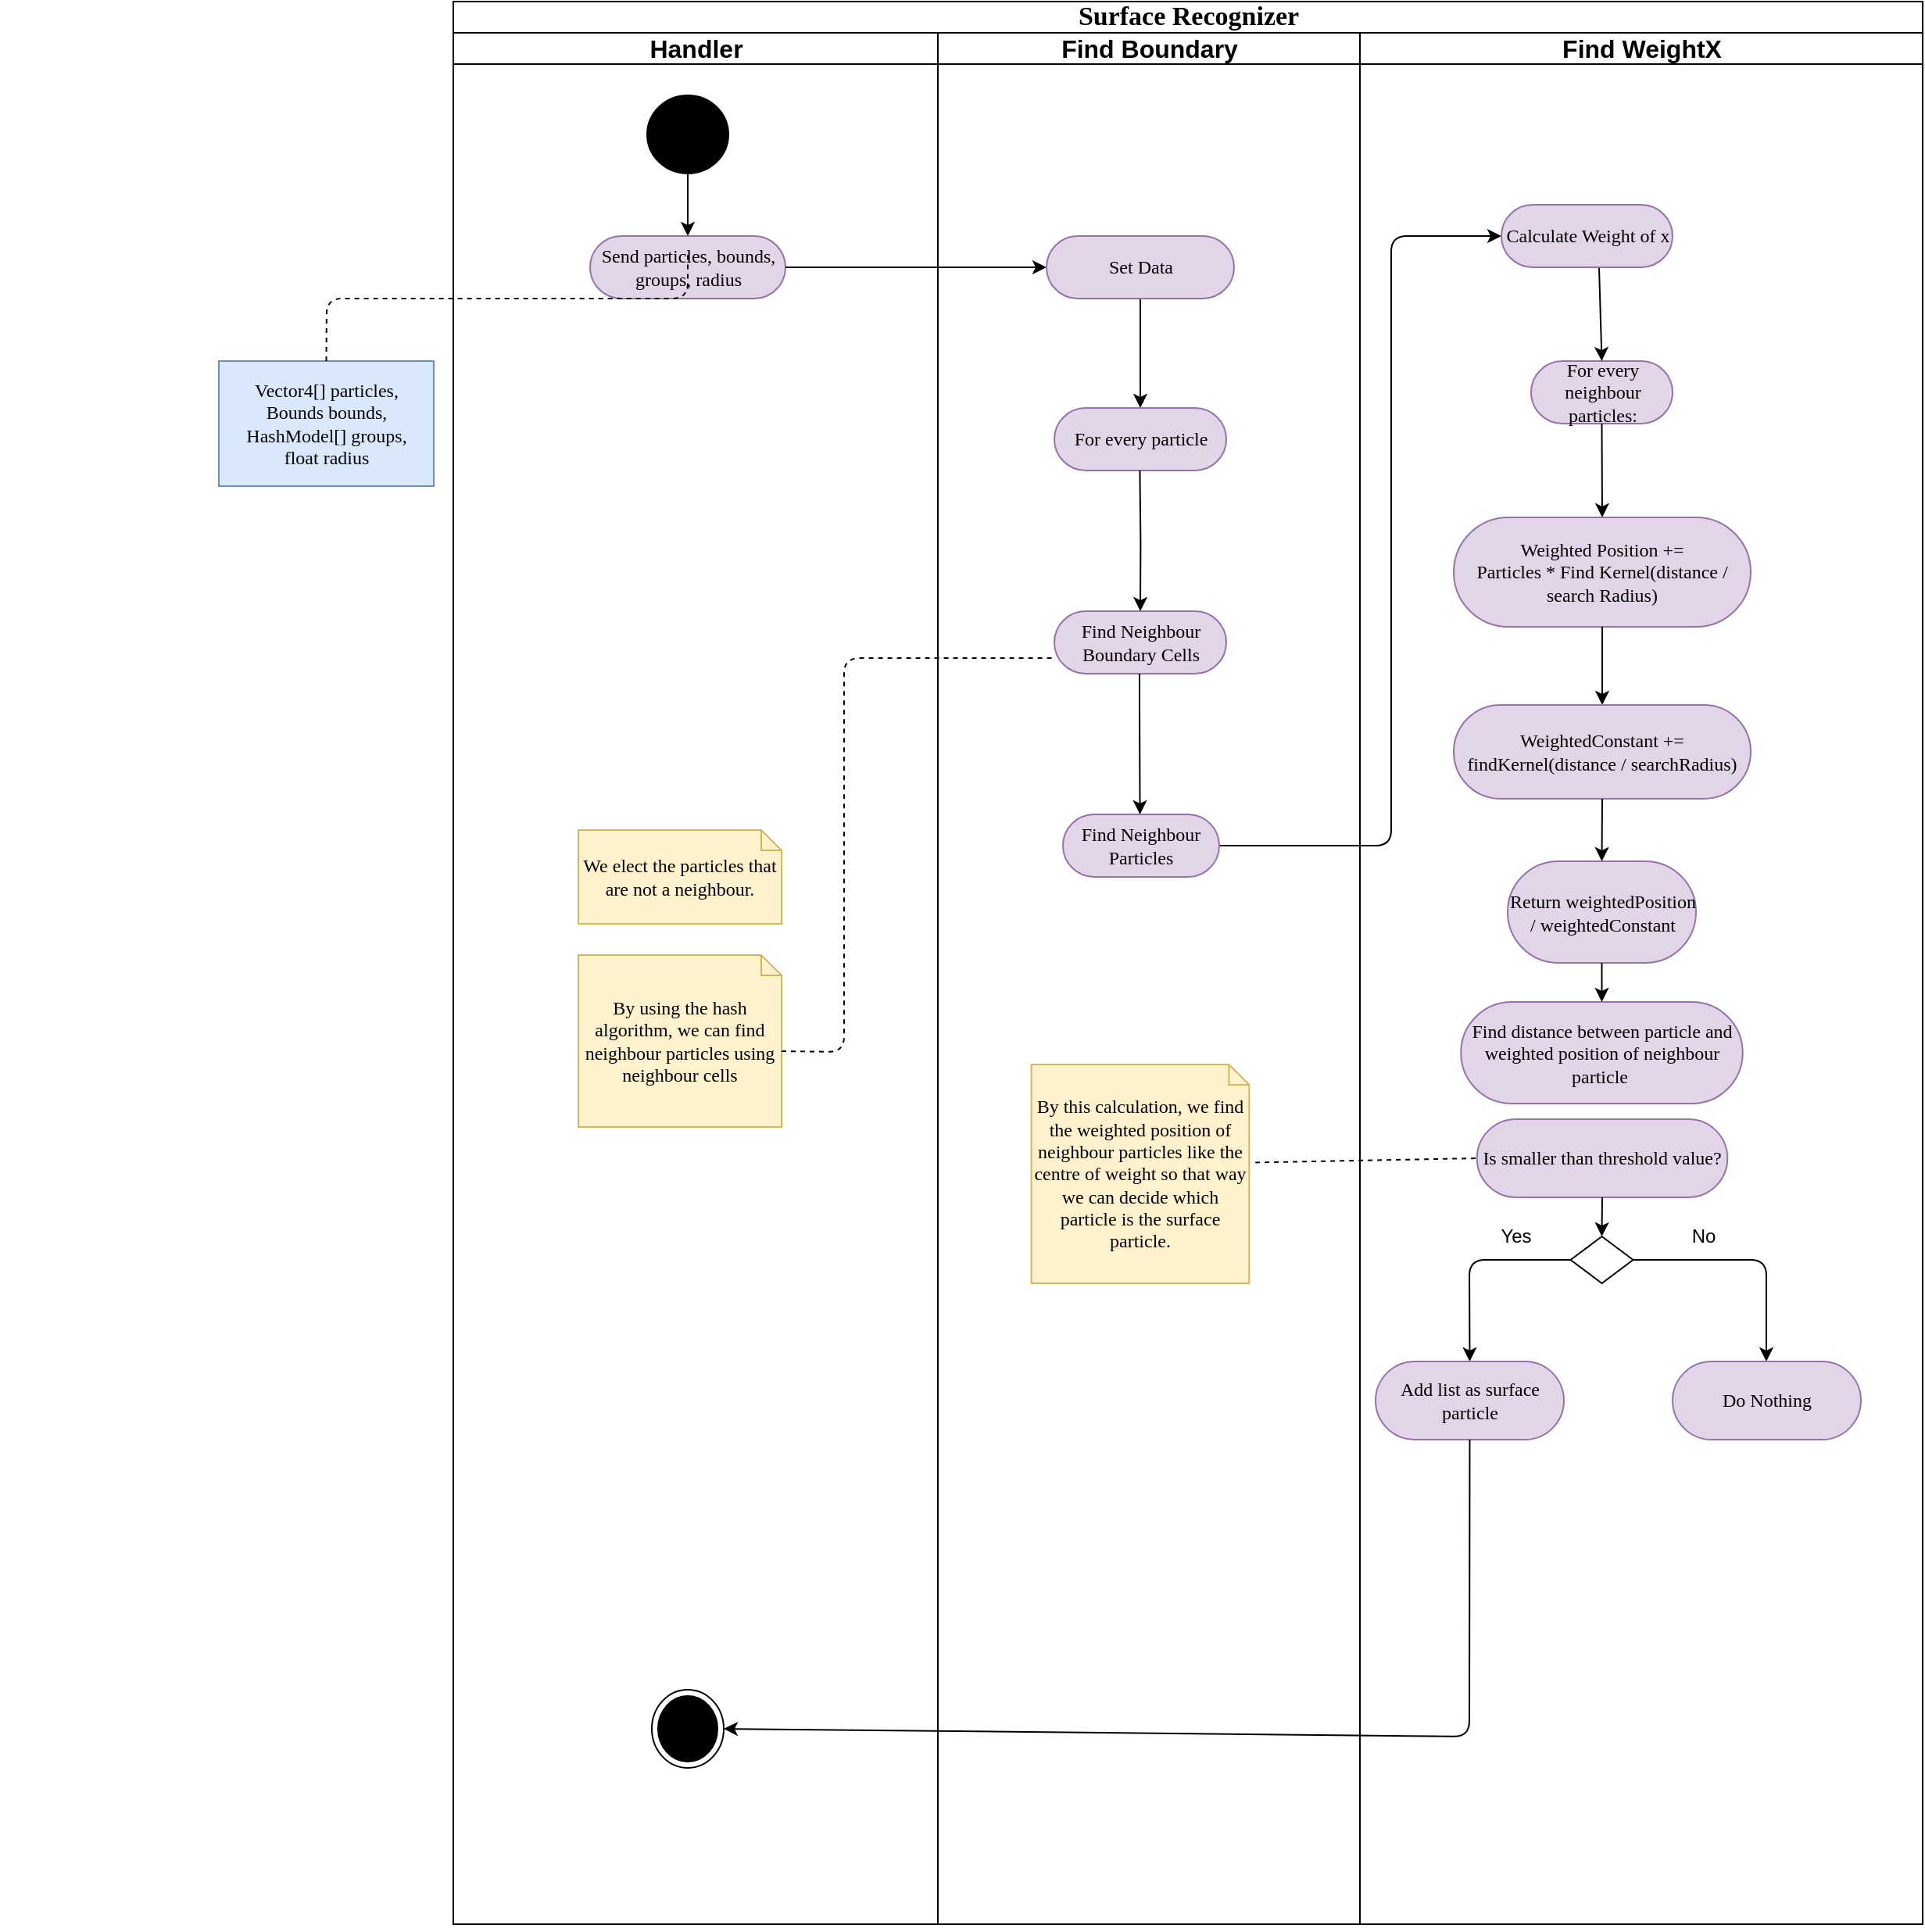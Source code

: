 <mxfile version="12.8.4" type="device"><diagram name="Page-1" id="0783ab3e-0a74-02c8-0abd-f7b4e66b4bec"><mxGraphModel dx="1871" dy="1556" grid="1" gridSize="10" guides="1" tooltips="1" connect="1" arrows="1" fold="1" page="1" pageScale="1" pageWidth="850" pageHeight="1100" background="#ffffff" math="0" shadow="0"><root><mxCell id="0"/><mxCell id="1" parent="0"/><mxCell id="iyxIDx-SKi2XZ2hmheYC-2" value="&lt;font style=&quot;font-size: 17px&quot;&gt;Surface Recognizer&lt;/font&gt;" style="swimlane;html=1;childLayout=stackLayout;startSize=20;rounded=0;shadow=0;comic=0;labelBackgroundColor=none;strokeWidth=1;fontFamily=Verdana;fontSize=12;align=center;" parent="1" vertex="1"><mxGeometry x="-480" y="-190" width="940" height="1230" as="geometry"><mxRectangle x="40" y="20" width="60" height="20" as="alternateBounds"/></mxGeometry></mxCell><mxCell id="iyxIDx-SKi2XZ2hmheYC-3" value="&lt;font style=&quot;font-size: 16px&quot;&gt;Handler&lt;/font&gt;" style="swimlane;html=1;startSize=20;" parent="iyxIDx-SKi2XZ2hmheYC-2" vertex="1"><mxGeometry y="20" width="310" height="1210" as="geometry"/></mxCell><mxCell id="iyxIDx-SKi2XZ2hmheYC-128" value="" style="ellipse;whiteSpace=wrap;html=1;rounded=0;shadow=0;comic=0;labelBackgroundColor=none;strokeWidth=1;fillColor=#000000;fontFamily=Verdana;fontSize=12;align=center;" parent="iyxIDx-SKi2XZ2hmheYC-3" vertex="1"><mxGeometry x="124" y="40" width="52" height="50" as="geometry"/></mxCell><mxCell id="iyxIDx-SKi2XZ2hmheYC-133" value="Send particles, bounds, groups, radius" style="rounded=1;whiteSpace=wrap;html=1;shadow=0;comic=0;labelBackgroundColor=none;strokeWidth=1;fontFamily=Verdana;fontSize=12;align=center;arcSize=50;fillColor=#e1d5e7;strokeColor=#9673a6;" parent="iyxIDx-SKi2XZ2hmheYC-3" vertex="1"><mxGeometry x="87.5" y="130" width="125" height="40" as="geometry"/></mxCell><mxCell id="9pK3nnr7afZYVy23vYZ--10" value="" style="endArrow=classic;html=1;entryX=0.5;entryY=0;entryDx=0;entryDy=0;exitX=0.5;exitY=1;exitDx=0;exitDy=0;" parent="iyxIDx-SKi2XZ2hmheYC-3" source="iyxIDx-SKi2XZ2hmheYC-128" target="iyxIDx-SKi2XZ2hmheYC-133" edge="1"><mxGeometry width="50" height="50" relative="1" as="geometry"><mxPoint x="30" y="340" as="sourcePoint"/><mxPoint x="80" y="290" as="targetPoint"/></mxGeometry></mxCell><mxCell id="iyxIDx-SKi2XZ2hmheYC-134" value="We elect the particles that are not a neighbour." style="shape=note;whiteSpace=wrap;html=1;rounded=0;shadow=0;comic=0;labelBackgroundColor=none;strokeWidth=1;fontFamily=Verdana;fontSize=12;align=center;size=13;fillColor=#fff2cc;strokeColor=#d6b656;" parent="iyxIDx-SKi2XZ2hmheYC-3" vertex="1"><mxGeometry x="80" y="510" width="130" height="60" as="geometry"/></mxCell><mxCell id="tzsMjS1SY7v5C1gxbMhs-5" value="" style="ellipse;html=1;shape=endState;fillColor=#000000;strokeColor=#000000;" parent="iyxIDx-SKi2XZ2hmheYC-3" vertex="1"><mxGeometry x="127" y="1060" width="46" height="50" as="geometry"/></mxCell><mxCell id="VRHiuxaBHReTX8GflnJD-38" value="By using the hash algorithm, we can find neighbour particles using neighbour cells" style="shape=note;whiteSpace=wrap;html=1;rounded=0;shadow=0;comic=0;labelBackgroundColor=none;strokeWidth=1;fontFamily=Verdana;fontSize=12;align=center;size=13;fillColor=#fff2cc;strokeColor=#d6b656;" parent="iyxIDx-SKi2XZ2hmheYC-3" vertex="1"><mxGeometry x="80" y="590" width="130" height="110" as="geometry"/></mxCell><mxCell id="9pK3nnr7afZYVy23vYZ--1" value="" style="endArrow=classic;html=1;exitX=1;exitY=0.5;exitDx=0;exitDy=0;entryX=0;entryY=0.5;entryDx=0;entryDy=0;" parent="iyxIDx-SKi2XZ2hmheYC-2" source="iyxIDx-SKi2XZ2hmheYC-133" target="hLqBAORqYOncBG05D6mu-1" edge="1"><mxGeometry width="50" height="50" relative="1" as="geometry"><mxPoint x="130" y="250" as="sourcePoint"/><mxPoint x="480" y="170" as="targetPoint"/></mxGeometry></mxCell><mxCell id="9pK3nnr7afZYVy23vYZ--15" value="" style="endArrow=classic;html=1;exitX=1;exitY=0.5;exitDx=0;exitDy=0;entryX=0;entryY=0.5;entryDx=0;entryDy=0;" parent="iyxIDx-SKi2XZ2hmheYC-2" source="tzsMjS1SY7v5C1gxbMhs-1" target="tzsMjS1SY7v5C1gxbMhs-2" edge="1"><mxGeometry width="50" height="50" relative="1" as="geometry"><mxPoint x="436" y="470" as="sourcePoint"/><mxPoint x="446" y="440" as="targetPoint"/><Array as="points"><mxPoint x="600" y="540"/><mxPoint x="600" y="150"/></Array></mxGeometry></mxCell><mxCell id="iyxIDx-SKi2XZ2hmheYC-12" value="&lt;font style=&quot;font-size: 16px&quot;&gt;Find Boundary&lt;/font&gt;" style="swimlane;html=1;startSize=20;" parent="iyxIDx-SKi2XZ2hmheYC-2" vertex="1"><mxGeometry x="310" y="20" width="270" height="1210" as="geometry"/></mxCell><mxCell id="iyxIDx-SKi2XZ2hmheYC-132" value="Find Neighbour Boundary Cells" style="rounded=1;whiteSpace=wrap;html=1;shadow=0;comic=0;labelBackgroundColor=none;strokeWidth=1;fontFamily=Verdana;fontSize=12;align=center;arcSize=50;fillColor=#e1d5e7;strokeColor=#9673a6;" parent="iyxIDx-SKi2XZ2hmheYC-12" vertex="1"><mxGeometry x="74.5" y="370" width="110" height="40" as="geometry"/></mxCell><mxCell id="tzsMjS1SY7v5C1gxbMhs-1" value="Find Neighbour Particles" style="rounded=1;whiteSpace=wrap;html=1;shadow=0;comic=0;labelBackgroundColor=none;strokeWidth=1;fontFamily=Verdana;fontSize=12;align=center;arcSize=50;fillColor=#e1d5e7;strokeColor=#9673a6;" parent="iyxIDx-SKi2XZ2hmheYC-12" vertex="1"><mxGeometry x="80" y="500" width="100" height="40" as="geometry"/></mxCell><mxCell id="VRHiuxaBHReTX8GflnJD-18" value="" style="edgeStyle=orthogonalEdgeStyle;rounded=0;orthogonalLoop=1;jettySize=auto;html=1;" parent="iyxIDx-SKi2XZ2hmheYC-12" source="hLqBAORqYOncBG05D6mu-1" target="VRHiuxaBHReTX8GflnJD-17" edge="1"><mxGeometry relative="1" as="geometry"/></mxCell><mxCell id="hLqBAORqYOncBG05D6mu-1" value="Set Data" style="rounded=1;whiteSpace=wrap;html=1;shadow=0;comic=0;labelBackgroundColor=none;strokeWidth=1;fontFamily=Verdana;fontSize=12;align=center;arcSize=50;fillColor=#e1d5e7;strokeColor=#9673a6;" parent="iyxIDx-SKi2XZ2hmheYC-12" vertex="1"><mxGeometry x="69.5" y="130" width="120" height="40" as="geometry"/></mxCell><mxCell id="VRHiuxaBHReTX8GflnJD-17" value="For every particle" style="rounded=1;whiteSpace=wrap;html=1;shadow=0;comic=0;labelBackgroundColor=none;strokeWidth=1;fontFamily=Verdana;fontSize=12;align=center;arcSize=50;fillColor=#e1d5e7;strokeColor=#9673a6;" parent="iyxIDx-SKi2XZ2hmheYC-12" vertex="1"><mxGeometry x="74.5" y="240" width="110" height="40" as="geometry"/></mxCell><mxCell id="VRHiuxaBHReTX8GflnJD-25" value="" style="edgeStyle=orthogonalEdgeStyle;rounded=0;orthogonalLoop=1;jettySize=auto;html=1;entryX=0.5;entryY=0;entryDx=0;entryDy=0;" parent="iyxIDx-SKi2XZ2hmheYC-12" target="iyxIDx-SKi2XZ2hmheYC-132" edge="1"><mxGeometry relative="1" as="geometry"><mxPoint x="129.21" y="280" as="sourcePoint"/><mxPoint x="129.21" y="350" as="targetPoint"/></mxGeometry></mxCell><mxCell id="VRHiuxaBHReTX8GflnJD-29" value="" style="edgeStyle=orthogonalEdgeStyle;rounded=0;orthogonalLoop=1;jettySize=auto;html=1;entryX=0.5;entryY=0;entryDx=0;entryDy=0;" parent="iyxIDx-SKi2XZ2hmheYC-12" edge="1"><mxGeometry relative="1" as="geometry"><mxPoint x="129.0" y="410" as="sourcePoint"/><mxPoint x="129.29" y="500" as="targetPoint"/><Array as="points"><mxPoint x="129" y="430"/><mxPoint x="129" y="430"/></Array></mxGeometry></mxCell><mxCell id="VRHiuxaBHReTX8GflnJD-36" value="By this calculation, we find the weighted position of neighbour particles like the centre of weight so that way we can decide which particle is the surface particle." style="shape=note;whiteSpace=wrap;html=1;rounded=0;shadow=0;comic=0;labelBackgroundColor=none;strokeWidth=1;fontFamily=Verdana;fontSize=12;align=center;size=13;fillColor=#fff2cc;strokeColor=#d6b656;" parent="iyxIDx-SKi2XZ2hmheYC-12" vertex="1"><mxGeometry x="59.81" y="660" width="139.37" height="140" as="geometry"/></mxCell><mxCell id="iyxIDx-SKi2XZ2hmheYC-28" value="&lt;font style=&quot;font-size: 16px&quot;&gt;Find WeightX&lt;/font&gt;" style="swimlane;html=1;startSize=20;" parent="iyxIDx-SKi2XZ2hmheYC-2" vertex="1"><mxGeometry x="580" y="20" width="360" height="1210" as="geometry"/></mxCell><mxCell id="iyxIDx-SKi2XZ2hmheYC-149" value="For every neighbour particles:" style="rounded=1;whiteSpace=wrap;html=1;shadow=0;comic=0;labelBackgroundColor=none;strokeWidth=1;fontFamily=Verdana;fontSize=12;align=center;arcSize=50;fillColor=#e1d5e7;strokeColor=#9673a6;" parent="iyxIDx-SKi2XZ2hmheYC-28" vertex="1"><mxGeometry x="109.5" y="210" width="90.5" height="40" as="geometry"/></mxCell><mxCell id="iyxIDx-SKi2XZ2hmheYC-150" value="Weighted Position +=&lt;br&gt;Particles * Find Kernel(distance / search Radius)" style="rounded=1;whiteSpace=wrap;html=1;shadow=0;comic=0;labelBackgroundColor=none;strokeWidth=1;fontFamily=Verdana;fontSize=12;align=center;arcSize=50;fillColor=#e1d5e7;strokeColor=#9673a6;" parent="iyxIDx-SKi2XZ2hmheYC-28" vertex="1"><mxGeometry x="60" y="310" width="190" height="70" as="geometry"/></mxCell><mxCell id="9pK3nnr7afZYVy23vYZ--16" value="" style="endArrow=classic;html=1;exitX=0.5;exitY=1;exitDx=0;exitDy=0;entryX=0.5;entryY=0;entryDx=0;entryDy=0;" parent="iyxIDx-SKi2XZ2hmheYC-28" target="iyxIDx-SKi2XZ2hmheYC-149" edge="1"><mxGeometry width="50" height="50" relative="1" as="geometry"><mxPoint x="153" y="150" as="sourcePoint"/><mxPoint x="152.538" y="198.42" as="targetPoint"/></mxGeometry></mxCell><mxCell id="9pK3nnr7afZYVy23vYZ--22" value="" style="endArrow=classic;html=1;exitX=0.5;exitY=1;exitDx=0;exitDy=0;entryX=0.5;entryY=0;entryDx=0;entryDy=0;" parent="iyxIDx-SKi2XZ2hmheYC-28" source="iyxIDx-SKi2XZ2hmheYC-149" target="iyxIDx-SKi2XZ2hmheYC-150" edge="1"><mxGeometry width="50" height="50" relative="1" as="geometry"><mxPoint x="140.5" y="390" as="sourcePoint"/><mxPoint x="150" y="300" as="targetPoint"/></mxGeometry></mxCell><mxCell id="9pK3nnr7afZYVy23vYZ--25" value="" style="endArrow=classic;html=1;exitX=0.5;exitY=1;exitDx=0;exitDy=0;entryX=0.5;entryY=0;entryDx=0;entryDy=0;" parent="iyxIDx-SKi2XZ2hmheYC-28" source="iyxIDx-SKi2XZ2hmheYC-150" target="hLqBAORqYOncBG05D6mu-14" edge="1"><mxGeometry width="50" height="50" relative="1" as="geometry"><mxPoint x="215.672" y="320.2" as="sourcePoint"/><mxPoint x="154" y="420" as="targetPoint"/></mxGeometry></mxCell><mxCell id="tzsMjS1SY7v5C1gxbMhs-2" value="Calculate Weight of x" style="rounded=1;whiteSpace=wrap;html=1;shadow=0;comic=0;labelBackgroundColor=none;strokeWidth=1;fontFamily=Verdana;fontSize=12;align=center;arcSize=50;fillColor=#e1d5e7;strokeColor=#9673a6;" parent="iyxIDx-SKi2XZ2hmheYC-28" vertex="1"><mxGeometry x="90.5" y="110" width="109.5" height="40" as="geometry"/></mxCell><mxCell id="hLqBAORqYOncBG05D6mu-14" value="WeightedConstant += findKernel(distance / searchRadius)" style="rounded=1;whiteSpace=wrap;html=1;shadow=0;comic=0;labelBackgroundColor=none;strokeWidth=1;fontFamily=Verdana;fontSize=12;align=center;arcSize=50;fillColor=#e1d5e7;strokeColor=#9673a6;" parent="iyxIDx-SKi2XZ2hmheYC-28" vertex="1"><mxGeometry x="60" y="430" width="190" height="60" as="geometry"/></mxCell><mxCell id="hLqBAORqYOncBG05D6mu-16" value="Return weightedPosition / weightedConstant" style="rounded=1;whiteSpace=wrap;html=1;shadow=0;comic=0;labelBackgroundColor=none;strokeWidth=1;fontFamily=Verdana;fontSize=12;align=center;arcSize=50;fillColor=#e1d5e7;strokeColor=#9673a6;" parent="iyxIDx-SKi2XZ2hmheYC-28" vertex="1"><mxGeometry x="94.5" y="530" width="120.5" height="65" as="geometry"/></mxCell><mxCell id="hLqBAORqYOncBG05D6mu-15" value="" style="endArrow=classic;html=1;exitX=0.5;exitY=1;exitDx=0;exitDy=0;entryX=0.5;entryY=0;entryDx=0;entryDy=0;" parent="iyxIDx-SKi2XZ2hmheYC-28" source="hLqBAORqYOncBG05D6mu-14" target="hLqBAORqYOncBG05D6mu-16" edge="1"><mxGeometry width="50" height="50" relative="1" as="geometry"><mxPoint x="165" y="390" as="sourcePoint"/><mxPoint x="155" y="540" as="targetPoint"/></mxGeometry></mxCell><mxCell id="VRHiuxaBHReTX8GflnJD-3" value="" style="endArrow=classic;html=1;exitX=0;exitY=0.5;exitDx=0;exitDy=0;entryX=0.5;entryY=0;entryDx=0;entryDy=0;" parent="iyxIDx-SKi2XZ2hmheYC-28" edge="1" source="0UwF8fTQWXDEpVY-0ae_-1"><mxGeometry width="50" height="50" relative="1" as="geometry"><mxPoint x="155" y="800" as="sourcePoint"/><mxPoint x="70.25" y="850" as="targetPoint"/><Array as="points"><mxPoint x="70" y="785"/></Array></mxGeometry></mxCell><mxCell id="VRHiuxaBHReTX8GflnJD-4" value="" style="endArrow=classic;html=1;exitX=1;exitY=0.5;exitDx=0;exitDy=0;" parent="iyxIDx-SKi2XZ2hmheYC-28" edge="1" source="0UwF8fTQWXDEpVY-0ae_-1"><mxGeometry width="50" height="50" relative="1" as="geometry"><mxPoint x="155" y="810" as="sourcePoint"/><mxPoint x="260" y="850" as="targetPoint"/><Array as="points"><mxPoint x="260" y="785"/></Array></mxGeometry></mxCell><mxCell id="VRHiuxaBHReTX8GflnJD-7" value="Do Nothing" style="rounded=1;whiteSpace=wrap;html=1;shadow=0;comic=0;labelBackgroundColor=none;strokeWidth=1;fontFamily=Verdana;fontSize=12;align=center;arcSize=50;fillColor=#e1d5e7;strokeColor=#9673a6;" parent="iyxIDx-SKi2XZ2hmheYC-28" vertex="1"><mxGeometry x="200" y="850" width="120.5" height="50" as="geometry"/></mxCell><mxCell id="VRHiuxaBHReTX8GflnJD-11" value="Add list as surface particle" style="rounded=1;whiteSpace=wrap;html=1;shadow=0;comic=0;labelBackgroundColor=none;strokeWidth=1;fontFamily=Verdana;fontSize=12;align=center;arcSize=50;fillColor=#e1d5e7;strokeColor=#9673a6;" parent="iyxIDx-SKi2XZ2hmheYC-28" vertex="1"><mxGeometry x="10" y="850" width="120.5" height="50" as="geometry"/></mxCell><mxCell id="VRHiuxaBHReTX8GflnJD-34" value="Find distance between particle and weighted position of neighbour particle&amp;nbsp;" style="rounded=1;whiteSpace=wrap;html=1;shadow=0;comic=0;labelBackgroundColor=none;strokeWidth=1;fontFamily=Verdana;fontSize=12;align=center;arcSize=50;fillColor=#e1d5e7;strokeColor=#9673a6;" parent="iyxIDx-SKi2XZ2hmheYC-28" vertex="1"><mxGeometry x="64.62" y="620" width="180.25" height="65" as="geometry"/></mxCell><mxCell id="VRHiuxaBHReTX8GflnJD-35" value="" style="endArrow=classic;html=1;exitX=0.5;exitY=1;exitDx=0;exitDy=0;entryX=0.5;entryY=0;entryDx=0;entryDy=0;" parent="iyxIDx-SKi2XZ2hmheYC-28" edge="1" target="VRHiuxaBHReTX8GflnJD-34" source="hLqBAORqYOncBG05D6mu-16"><mxGeometry width="50" height="50" relative="1" as="geometry"><mxPoint x="150" y="615" as="sourcePoint"/><mxPoint x="150" y="670" as="targetPoint"/></mxGeometry></mxCell><mxCell id="0UwF8fTQWXDEpVY-0ae_-1" value="" style="rhombus;whiteSpace=wrap;html=1;" vertex="1" parent="iyxIDx-SKi2XZ2hmheYC-28"><mxGeometry x="134.75" y="770" width="40" height="30" as="geometry"/></mxCell><mxCell id="0UwF8fTQWXDEpVY-0ae_-3" value="Is smaller than threshold value?" style="rounded=1;whiteSpace=wrap;html=1;shadow=0;comic=0;labelBackgroundColor=none;strokeWidth=1;fontFamily=Verdana;fontSize=12;align=center;arcSize=50;fillColor=#e1d5e7;strokeColor=#9673a6;" vertex="1" parent="iyxIDx-SKi2XZ2hmheYC-28"><mxGeometry x="74.88" y="695" width="160.25" height="50" as="geometry"/></mxCell><mxCell id="0UwF8fTQWXDEpVY-0ae_-4" value="" style="endArrow=classic;html=1;entryX=0.5;entryY=0;entryDx=0;entryDy=0;exitX=0.5;exitY=1;exitDx=0;exitDy=0;" edge="1" parent="iyxIDx-SKi2XZ2hmheYC-28" source="0UwF8fTQWXDEpVY-0ae_-3" target="0UwF8fTQWXDEpVY-0ae_-1"><mxGeometry width="50" height="50" relative="1" as="geometry"><mxPoint x="270" y="770" as="sourcePoint"/><mxPoint x="320" y="720" as="targetPoint"/></mxGeometry></mxCell><mxCell id="0UwF8fTQWXDEpVY-0ae_-5" value="Yes" style="text;html=1;strokeColor=none;fillColor=none;align=center;verticalAlign=middle;whiteSpace=wrap;rounded=0;" vertex="1" parent="iyxIDx-SKi2XZ2hmheYC-28"><mxGeometry x="80" y="760" width="40" height="20" as="geometry"/></mxCell><mxCell id="0UwF8fTQWXDEpVY-0ae_-6" value="No" style="text;html=1;strokeColor=none;fillColor=none;align=center;verticalAlign=middle;whiteSpace=wrap;rounded=0;" vertex="1" parent="iyxIDx-SKi2XZ2hmheYC-28"><mxGeometry x="200" y="760" width="40" height="20" as="geometry"/></mxCell><mxCell id="9pK3nnr7afZYVy23vYZ--26" value="" style="endArrow=classic;html=1;strokeWidth=1;exitX=0.5;exitY=1;exitDx=0;exitDy=0;entryX=1;entryY=0.5;entryDx=0;entryDy=0;" parent="iyxIDx-SKi2XZ2hmheYC-2" source="VRHiuxaBHReTX8GflnJD-11" edge="1" target="tzsMjS1SY7v5C1gxbMhs-5"><mxGeometry width="50" height="50" relative="1" as="geometry"><mxPoint x="660" y="1035" as="sourcePoint"/><mxPoint x="150" y="1080" as="targetPoint"/><Array as="points"><mxPoint x="650" y="1110"/></Array></mxGeometry></mxCell><mxCell id="VRHiuxaBHReTX8GflnJD-39" value="" style="endArrow=none;dashed=1;html=1;entryX=0;entryY=0.75;entryDx=0;entryDy=0;exitX=0;exitY=0;exitDx=130;exitDy=61.5;exitPerimeter=0;" parent="iyxIDx-SKi2XZ2hmheYC-2" target="iyxIDx-SKi2XZ2hmheYC-132" edge="1" source="VRHiuxaBHReTX8GflnJD-38"><mxGeometry width="50" height="50" relative="1" as="geometry"><mxPoint x="219.68" y="700" as="sourcePoint"/><mxPoint x="269.68" y="650" as="targetPoint"/><Array as="points"><mxPoint x="250" y="672"/><mxPoint x="250" y="420"/></Array></mxGeometry></mxCell><mxCell id="VRHiuxaBHReTX8GflnJD-37" value="" style="endArrow=none;dashed=1;html=1;exitX=1.028;exitY=0.448;exitDx=0;exitDy=0;exitPerimeter=0;entryX=0;entryY=0.5;entryDx=0;entryDy=0;" parent="iyxIDx-SKi2XZ2hmheYC-2" source="VRHiuxaBHReTX8GflnJD-36" edge="1" target="0UwF8fTQWXDEpVY-0ae_-3"><mxGeometry width="50" height="50" relative="1" as="geometry"><mxPoint x="500" y="769" as="sourcePoint"/><mxPoint x="639.75" y="740" as="targetPoint"/></mxGeometry></mxCell><mxCell id="iyxIDx-SKi2XZ2hmheYC-140" value="" style="text;strokeColor=none;fillColor=none;align=left;verticalAlign=middle;spacingTop=-1;spacingLeft=4;spacingRight=4;rotatable=0;labelPosition=right;points=[];portConstraint=eastwest;" parent="1" vertex="1"><mxGeometry x="-770" y="1030" width="20" height="14" as="geometry"/></mxCell><mxCell id="iyxIDx-SKi2XZ2hmheYC-138" value="Vector4[] particles, &lt;br&gt;Bounds bounds,&lt;br&gt;HashModel[] groups,&lt;br&gt;float radius" style="rounded=0;whiteSpace=wrap;html=1;shadow=0;comic=0;labelBackgroundColor=none;strokeWidth=1;fontFamily=Verdana;fontSize=12;align=center;arcSize=50;fillColor=#dae8fc;strokeColor=#6c8ebf;" parent="1" vertex="1"><mxGeometry x="-630" y="40" width="137.5" height="80" as="geometry"/></mxCell><mxCell id="tzsMjS1SY7v5C1gxbMhs-3" value="" style="endArrow=none;dashed=1;html=1;exitX=0.5;exitY=0;exitDx=0;exitDy=0;" parent="1" source="iyxIDx-SKi2XZ2hmheYC-138" edge="1"><mxGeometry width="50" height="50" relative="1" as="geometry"><mxPoint x="-250" y="240" as="sourcePoint"/><mxPoint x="-330" y="-30" as="targetPoint"/><Array as="points"><mxPoint x="-561"/><mxPoint x="-330"/></Array></mxGeometry></mxCell></root></mxGraphModel></diagram></mxfile>